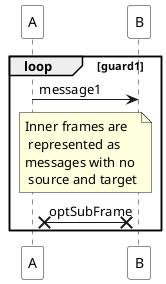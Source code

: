 @startuml
'https://plantuml.com/sequence-diagram
'skinparam monochrome true
skinparam shadowing false
skinparam ParticipantBackgroundColor white
'autonumber

loop guard1
A -> B: message1
note over B, A
Inner frames are
 represented as
messages with no
 source and target
end note
A X<->X B: optSubFrame
end

@enduml